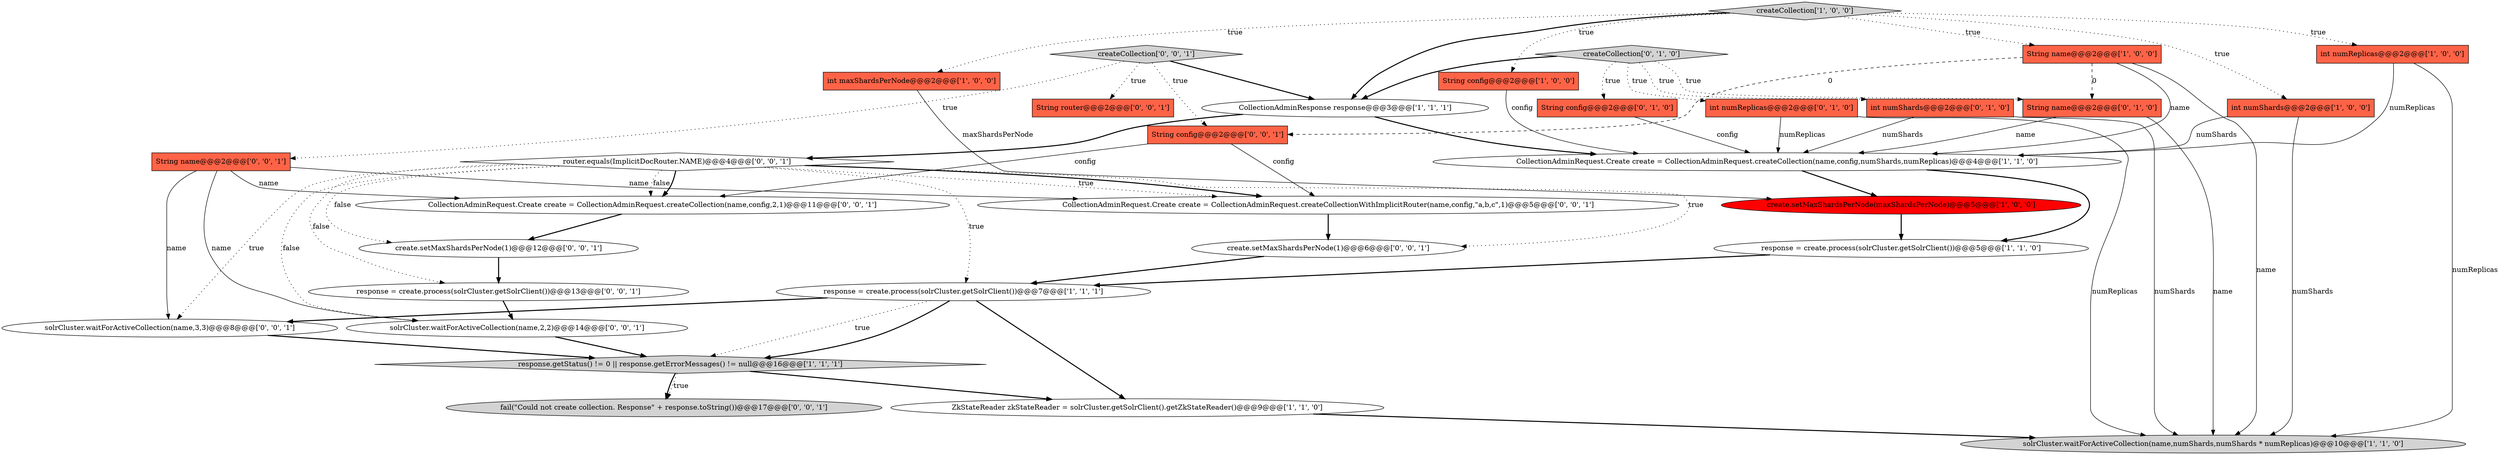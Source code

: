 digraph {
2 [style = filled, label = "int numReplicas@@@2@@@['1', '0', '0']", fillcolor = tomato, shape = box image = "AAA0AAABBB1BBB"];
11 [style = filled, label = "String name@@@2@@@['1', '0', '0']", fillcolor = tomato, shape = box image = "AAA1AAABBB1BBB"];
20 [style = filled, label = "create.setMaxShardsPerNode(1)@@@6@@@['0', '0', '1']", fillcolor = white, shape = ellipse image = "AAA0AAABBB3BBB"];
0 [style = filled, label = "CollectionAdminResponse response@@@3@@@['1', '1', '1']", fillcolor = white, shape = ellipse image = "AAA0AAABBB1BBB"];
22 [style = filled, label = "solrCluster.waitForActiveCollection(name,2,2)@@@14@@@['0', '0', '1']", fillcolor = white, shape = ellipse image = "AAA0AAABBB3BBB"];
30 [style = filled, label = "String config@@@2@@@['0', '0', '1']", fillcolor = tomato, shape = box image = "AAA0AAABBB3BBB"];
14 [style = filled, label = "int numShards@@@2@@@['0', '1', '0']", fillcolor = tomato, shape = box image = "AAA0AAABBB2BBB"];
1 [style = filled, label = "int numShards@@@2@@@['1', '0', '0']", fillcolor = tomato, shape = box image = "AAA0AAABBB1BBB"];
6 [style = filled, label = "response.getStatus() != 0 || response.getErrorMessages() != null@@@16@@@['1', '1', '1']", fillcolor = lightgray, shape = diamond image = "AAA0AAABBB1BBB"];
26 [style = filled, label = "router.equals(ImplicitDocRouter.NAME)@@@4@@@['0', '0', '1']", fillcolor = white, shape = diamond image = "AAA0AAABBB3BBB"];
25 [style = filled, label = "String name@@@2@@@['0', '0', '1']", fillcolor = tomato, shape = box image = "AAA0AAABBB3BBB"];
7 [style = filled, label = "int maxShardsPerNode@@@2@@@['1', '0', '0']", fillcolor = tomato, shape = box image = "AAA0AAABBB1BBB"];
9 [style = filled, label = "response = create.process(solrCluster.getSolrClient())@@@5@@@['1', '1', '0']", fillcolor = white, shape = ellipse image = "AAA0AAABBB1BBB"];
23 [style = filled, label = "response = create.process(solrCluster.getSolrClient())@@@13@@@['0', '0', '1']", fillcolor = white, shape = ellipse image = "AAA0AAABBB3BBB"];
13 [style = filled, label = "CollectionAdminRequest.Create create = CollectionAdminRequest.createCollection(name,config,numShards,numReplicas)@@@4@@@['1', '1', '0']", fillcolor = white, shape = ellipse image = "AAA0AAABBB1BBB"];
18 [style = filled, label = "String name@@@2@@@['0', '1', '0']", fillcolor = tomato, shape = box image = "AAA1AAABBB2BBB"];
29 [style = filled, label = "create.setMaxShardsPerNode(1)@@@12@@@['0', '0', '1']", fillcolor = white, shape = ellipse image = "AAA0AAABBB3BBB"];
10 [style = filled, label = "create.setMaxShardsPerNode(maxShardsPerNode)@@@5@@@['1', '0', '0']", fillcolor = red, shape = ellipse image = "AAA1AAABBB1BBB"];
5 [style = filled, label = "String config@@@2@@@['1', '0', '0']", fillcolor = tomato, shape = box image = "AAA0AAABBB1BBB"];
17 [style = filled, label = "int numReplicas@@@2@@@['0', '1', '0']", fillcolor = tomato, shape = box image = "AAA0AAABBB2BBB"];
28 [style = filled, label = "String router@@@2@@@['0', '0', '1']", fillcolor = tomato, shape = box image = "AAA0AAABBB3BBB"];
15 [style = filled, label = "String config@@@2@@@['0', '1', '0']", fillcolor = tomato, shape = box image = "AAA0AAABBB2BBB"];
3 [style = filled, label = "solrCluster.waitForActiveCollection(name,numShards,numShards * numReplicas)@@@10@@@['1', '1', '0']", fillcolor = lightgray, shape = ellipse image = "AAA0AAABBB1BBB"];
19 [style = filled, label = "CollectionAdminRequest.Create create = CollectionAdminRequest.createCollectionWithImplicitRouter(name,config,\"a,b,c\",1)@@@5@@@['0', '0', '1']", fillcolor = white, shape = ellipse image = "AAA0AAABBB3BBB"];
31 [style = filled, label = "fail(\"Could not create collection. Response\" + response.toString())@@@17@@@['0', '0', '1']", fillcolor = lightgray, shape = ellipse image = "AAA0AAABBB3BBB"];
4 [style = filled, label = "response = create.process(solrCluster.getSolrClient())@@@7@@@['1', '1', '1']", fillcolor = white, shape = ellipse image = "AAA0AAABBB1BBB"];
21 [style = filled, label = "CollectionAdminRequest.Create create = CollectionAdminRequest.createCollection(name,config,2,1)@@@11@@@['0', '0', '1']", fillcolor = white, shape = ellipse image = "AAA0AAABBB3BBB"];
8 [style = filled, label = "ZkStateReader zkStateReader = solrCluster.getSolrClient().getZkStateReader()@@@9@@@['1', '1', '0']", fillcolor = white, shape = ellipse image = "AAA0AAABBB1BBB"];
27 [style = filled, label = "solrCluster.waitForActiveCollection(name,3,3)@@@8@@@['0', '0', '1']", fillcolor = white, shape = ellipse image = "AAA0AAABBB3BBB"];
16 [style = filled, label = "createCollection['0', '1', '0']", fillcolor = lightgray, shape = diamond image = "AAA0AAABBB2BBB"];
12 [style = filled, label = "createCollection['1', '0', '0']", fillcolor = lightgray, shape = diamond image = "AAA0AAABBB1BBB"];
24 [style = filled, label = "createCollection['0', '0', '1']", fillcolor = lightgray, shape = diamond image = "AAA0AAABBB3BBB"];
4->6 [style = dotted, label="true"];
13->10 [style = bold, label=""];
11->3 [style = solid, label="name"];
16->0 [style = bold, label=""];
18->3 [style = solid, label="name"];
0->26 [style = bold, label=""];
0->13 [style = bold, label=""];
6->31 [style = dotted, label="true"];
24->25 [style = dotted, label="true"];
4->6 [style = bold, label=""];
14->3 [style = solid, label="numShards"];
25->27 [style = solid, label="name"];
25->21 [style = solid, label="name"];
2->3 [style = solid, label="numReplicas"];
19->20 [style = bold, label=""];
9->4 [style = bold, label=""];
24->0 [style = bold, label=""];
16->17 [style = dotted, label="true"];
8->3 [style = bold, label=""];
12->2 [style = dotted, label="true"];
26->27 [style = dotted, label="true"];
12->1 [style = dotted, label="true"];
26->20 [style = dotted, label="true"];
26->19 [style = dotted, label="true"];
24->30 [style = dotted, label="true"];
29->23 [style = bold, label=""];
26->23 [style = dotted, label="false"];
26->19 [style = bold, label=""];
7->10 [style = solid, label="maxShardsPerNode"];
24->28 [style = dotted, label="true"];
12->0 [style = bold, label=""];
18->13 [style = solid, label="name"];
26->21 [style = dotted, label="false"];
5->13 [style = solid, label="config"];
30->21 [style = solid, label="config"];
27->6 [style = bold, label=""];
11->13 [style = solid, label="name"];
20->4 [style = bold, label=""];
26->21 [style = bold, label=""];
12->11 [style = dotted, label="true"];
26->22 [style = dotted, label="false"];
30->19 [style = solid, label="config"];
21->29 [style = bold, label=""];
23->22 [style = bold, label=""];
6->31 [style = bold, label=""];
1->3 [style = solid, label="numShards"];
12->5 [style = dotted, label="true"];
11->18 [style = dashed, label="0"];
15->13 [style = solid, label="config"];
4->27 [style = bold, label=""];
6->8 [style = bold, label=""];
16->14 [style = dotted, label="true"];
2->13 [style = solid, label="numReplicas"];
25->22 [style = solid, label="name"];
1->13 [style = solid, label="numShards"];
4->8 [style = bold, label=""];
25->19 [style = solid, label="name"];
10->9 [style = bold, label=""];
13->9 [style = bold, label=""];
17->3 [style = solid, label="numReplicas"];
26->4 [style = dotted, label="true"];
17->13 [style = solid, label="numReplicas"];
26->29 [style = dotted, label="false"];
12->7 [style = dotted, label="true"];
11->30 [style = dashed, label="0"];
14->13 [style = solid, label="numShards"];
22->6 [style = bold, label=""];
16->15 [style = dotted, label="true"];
16->18 [style = dotted, label="true"];
}
